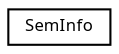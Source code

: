 digraph "Graphical Class Hierarchy"
{
  edge [fontname="Sans",fontsize="8",labelfontname="Sans",labelfontsize="8"];
  node [fontname="Sans",fontsize="8",shape=record];
  rankdir="LR";
  Node1 [label="SemInfo",height=0.2,width=0.4,color="black", fillcolor="white", style="filled",URL="$union_sem_info.html"];
}
